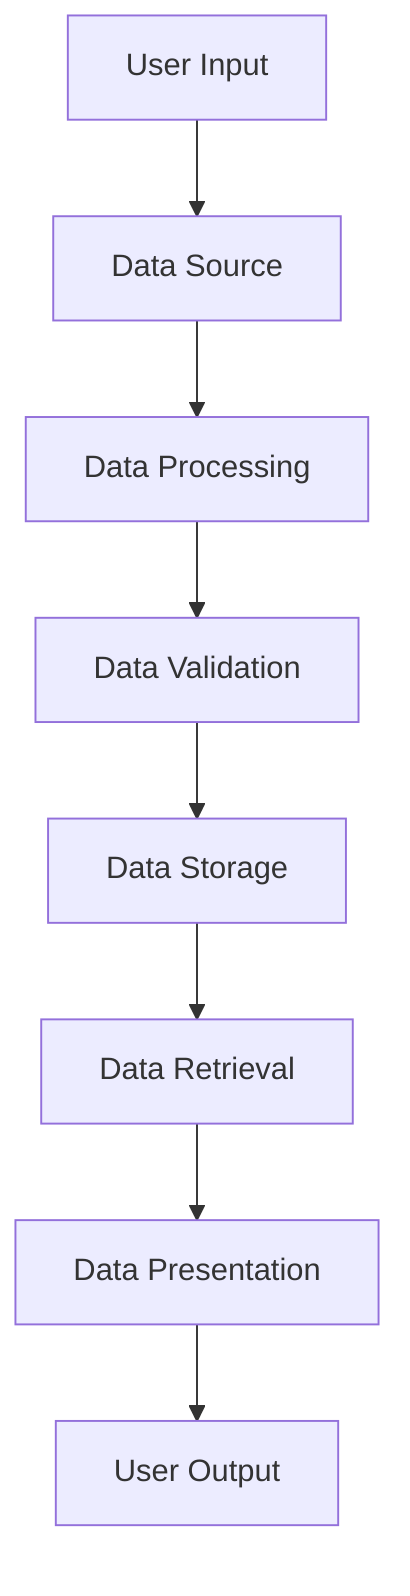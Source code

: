 graph TD
    A[Data Source] --> B[Data Processing]
    B --> C[Data Validation]
    C --> D[Data Storage]
    D --> E[Data Retrieval]
    E --> F[Data Presentation]
    G[User Input] --> A
    F --> H[User Output]